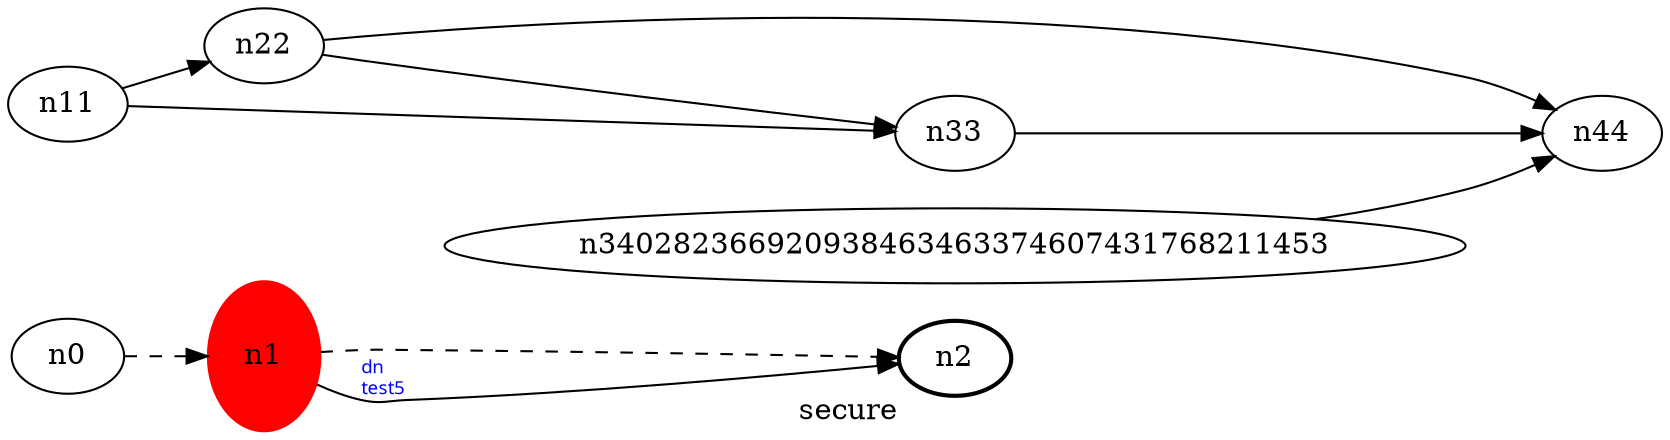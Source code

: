 digraph test5 {
	rankdir=LR;
	fontcolor=blue; /* c1; c1; c0 -- c1 */
	n0 [style=dott󠀹ed, fillcolor="#123456"]; // c2; c3; c2 -- c3
	n1 [height=1, color=red, style=filled];
	n2 [style=bold, xlabel="secure"];
	n0 -> n1 -> n2[style=dashed];
	n1 -> n2 [fontname="comic sans", label="d\󠁑n\l\G", fontcolor=blue, fontsize=9];
	n11 -> n22;
	n11 -> n33;
	n340282366920938463463374607431768211453 -> n44;
	n22 -> n33;
	n22 -> n44;
	n33 -> n44;
}
